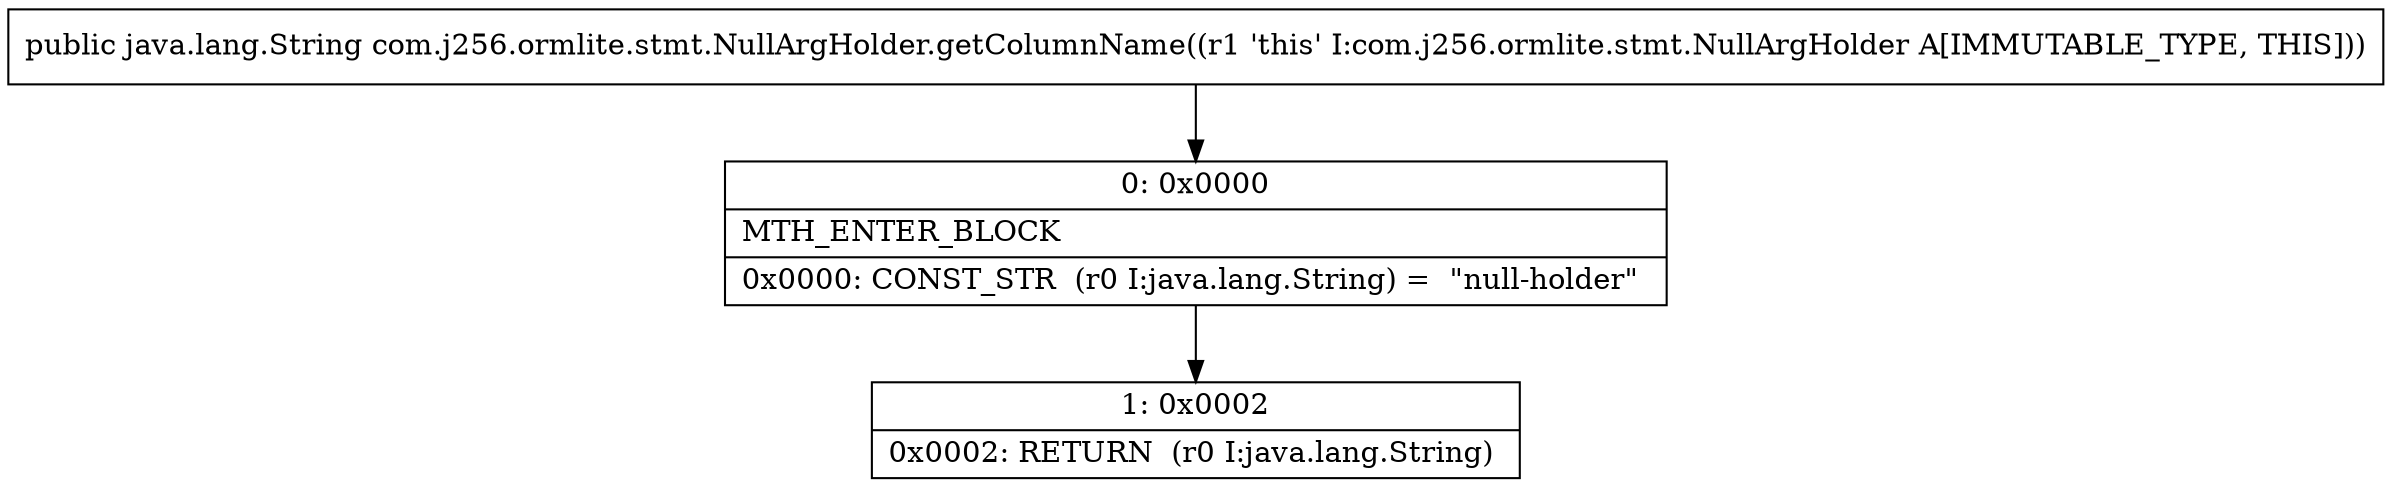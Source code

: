 digraph "CFG forcom.j256.ormlite.stmt.NullArgHolder.getColumnName()Ljava\/lang\/String;" {
Node_0 [shape=record,label="{0\:\ 0x0000|MTH_ENTER_BLOCK\l|0x0000: CONST_STR  (r0 I:java.lang.String) =  \"null\-holder\" \l}"];
Node_1 [shape=record,label="{1\:\ 0x0002|0x0002: RETURN  (r0 I:java.lang.String) \l}"];
MethodNode[shape=record,label="{public java.lang.String com.j256.ormlite.stmt.NullArgHolder.getColumnName((r1 'this' I:com.j256.ormlite.stmt.NullArgHolder A[IMMUTABLE_TYPE, THIS])) }"];
MethodNode -> Node_0;
Node_0 -> Node_1;
}

